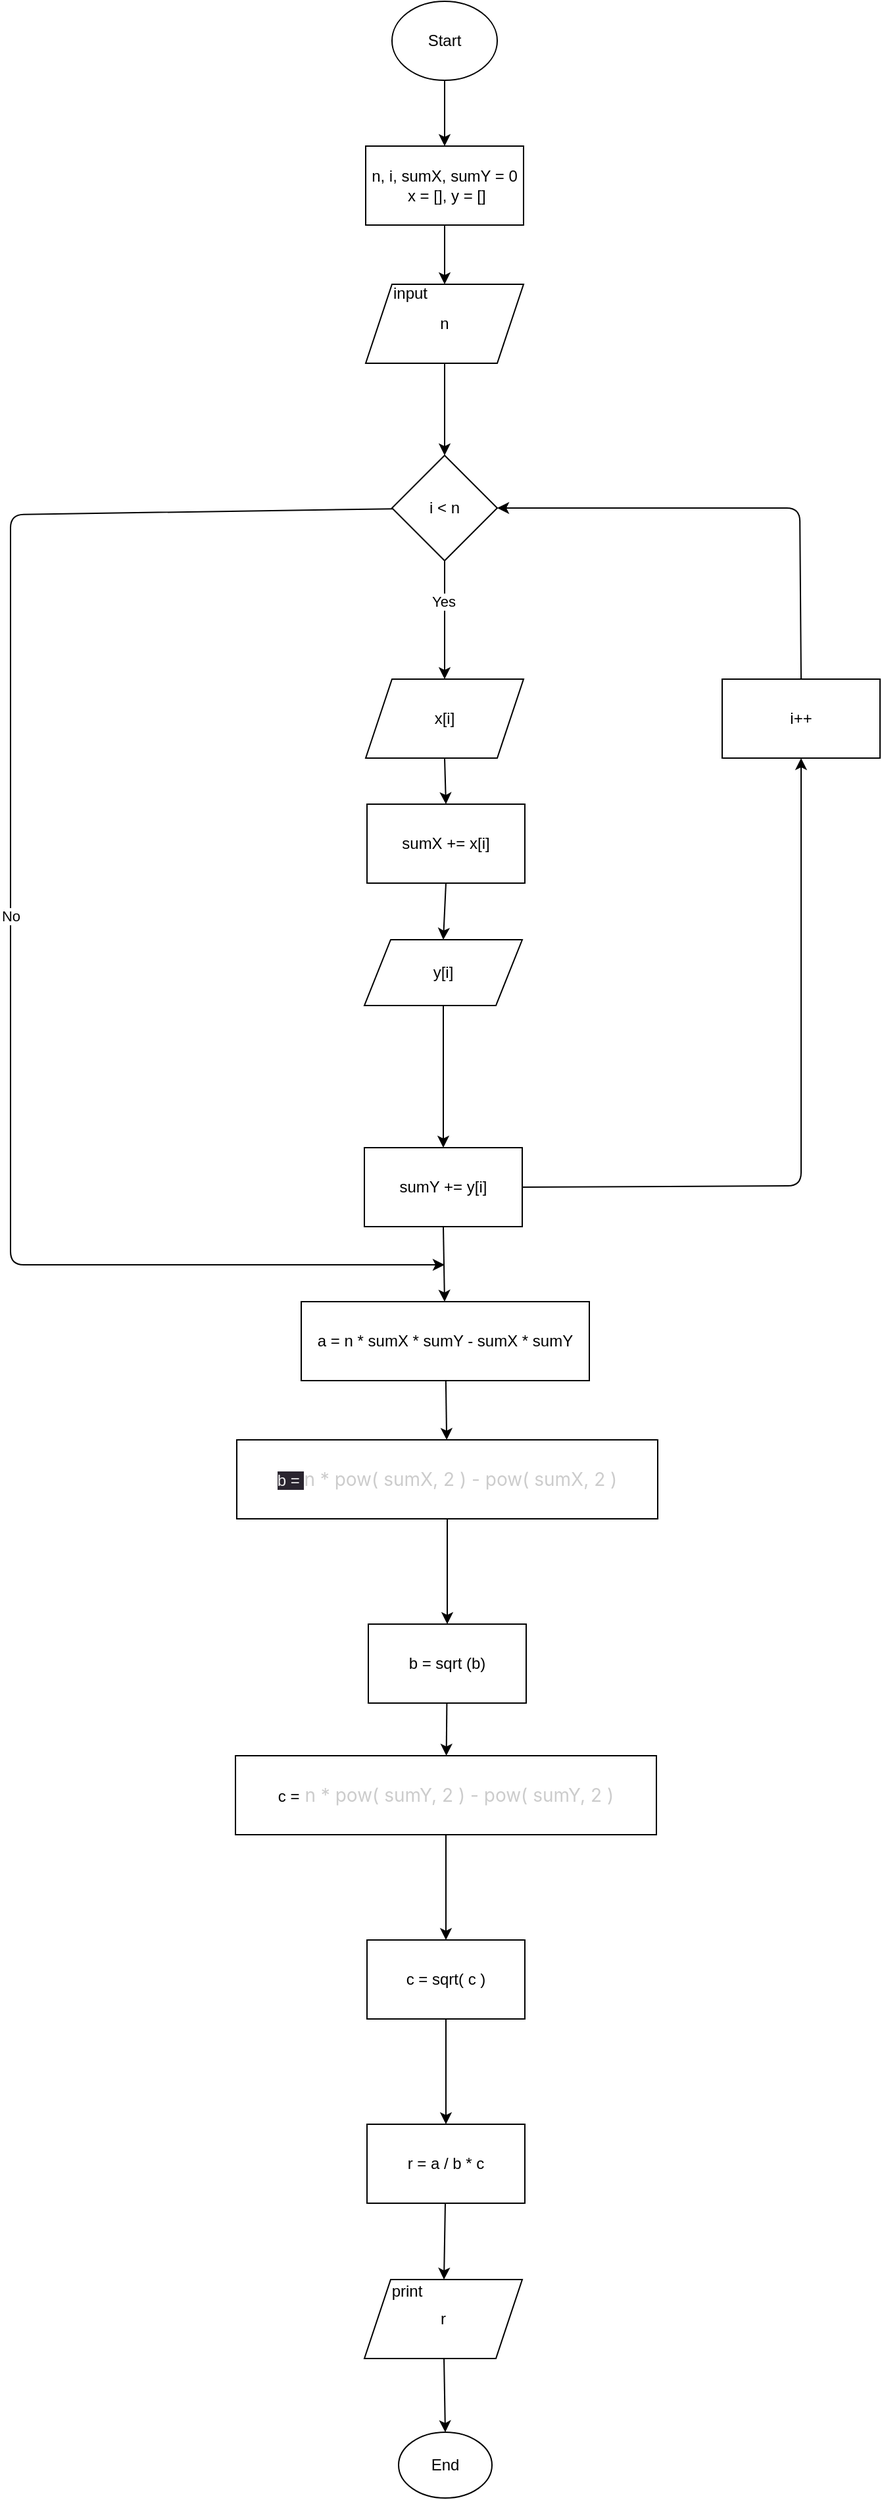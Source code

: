 <mxfile>
    <diagram id="XJ0CCBw7Q-gq2kKokVAq" name="Page-1">
        <mxGraphModel dx="900" dy="806" grid="1" gridSize="10" guides="1" tooltips="1" connect="1" arrows="1" fold="1" page="1" pageScale="1" pageWidth="850" pageHeight="1100" math="0" shadow="0">
            <root>
                <mxCell id="0"/>
                <mxCell id="1" parent="0"/>
                <mxCell id="4" style="edgeStyle=none;html=1;exitX=0.5;exitY=1;exitDx=0;exitDy=0;" edge="1" parent="1" source="2" target="3">
                    <mxGeometry relative="1" as="geometry"/>
                </mxCell>
                <mxCell id="2" value="Start" style="ellipse;whiteSpace=wrap;html=1;" vertex="1" parent="1">
                    <mxGeometry x="410" y="30" width="80" height="60" as="geometry"/>
                </mxCell>
                <mxCell id="7" style="edgeStyle=none;html=1;exitX=0.5;exitY=1;exitDx=0;exitDy=0;" edge="1" parent="1" source="3" target="5">
                    <mxGeometry relative="1" as="geometry"/>
                </mxCell>
                <mxCell id="3" value="n, i, sumX, sumY = 0&lt;br&gt;&amp;nbsp;x = [], y = []" style="rounded=0;whiteSpace=wrap;html=1;" vertex="1" parent="1">
                    <mxGeometry x="390" y="140" width="120" height="60" as="geometry"/>
                </mxCell>
                <mxCell id="9" value="" style="edgeStyle=none;html=1;" edge="1" parent="1" source="5" target="8">
                    <mxGeometry relative="1" as="geometry"/>
                </mxCell>
                <mxCell id="5" value="n" style="shape=parallelogram;perimeter=parallelogramPerimeter;whiteSpace=wrap;html=1;fixedSize=1;" vertex="1" parent="1">
                    <mxGeometry x="390" y="245" width="120" height="60" as="geometry"/>
                </mxCell>
                <mxCell id="6" value="input" style="text;html=1;strokeColor=none;fillColor=none;align=center;verticalAlign=middle;whiteSpace=wrap;rounded=0;" vertex="1" parent="1">
                    <mxGeometry x="397" y="242" width="54" height="20" as="geometry"/>
                </mxCell>
                <mxCell id="11" value="" style="edgeStyle=none;html=1;" edge="1" parent="1" source="8" target="10">
                    <mxGeometry relative="1" as="geometry"/>
                </mxCell>
                <mxCell id="14" value="Yes" style="edgeLabel;html=1;align=center;verticalAlign=middle;resizable=0;points=[];" vertex="1" connectable="0" parent="11">
                    <mxGeometry x="-0.316" y="-4" relative="1" as="geometry">
                        <mxPoint x="3" as="offset"/>
                    </mxGeometry>
                </mxCell>
                <mxCell id="52" value="No" style="edgeStyle=none;html=1;" edge="1" parent="1" source="8">
                    <mxGeometry relative="1" as="geometry">
                        <mxPoint x="450" y="990" as="targetPoint"/>
                        <Array as="points">
                            <mxPoint x="120" y="420"/>
                            <mxPoint x="120" y="990"/>
                        </Array>
                    </mxGeometry>
                </mxCell>
                <mxCell id="8" value="i &amp;lt; n" style="rhombus;whiteSpace=wrap;html=1;" vertex="1" parent="1">
                    <mxGeometry x="410" y="375" width="80" height="80" as="geometry"/>
                </mxCell>
                <mxCell id="27" style="edgeStyle=none;html=1;exitX=0.5;exitY=1;exitDx=0;exitDy=0;entryX=0.5;entryY=0;entryDx=0;entryDy=0;" edge="1" parent="1" source="10" target="12">
                    <mxGeometry relative="1" as="geometry"/>
                </mxCell>
                <mxCell id="10" value="x[i]" style="shape=parallelogram;perimeter=parallelogramPerimeter;whiteSpace=wrap;html=1;fixedSize=1;" vertex="1" parent="1">
                    <mxGeometry x="390" y="545" width="120" height="60" as="geometry"/>
                </mxCell>
                <mxCell id="28" style="edgeStyle=none;html=1;exitX=0.5;exitY=1;exitDx=0;exitDy=0;entryX=0.5;entryY=0;entryDx=0;entryDy=0;" edge="1" parent="1" source="12" target="20">
                    <mxGeometry relative="1" as="geometry"/>
                </mxCell>
                <mxCell id="12" value="sumX += x[i]" style="whiteSpace=wrap;html=1;" vertex="1" parent="1">
                    <mxGeometry x="391" y="640" width="120" height="60" as="geometry"/>
                </mxCell>
                <mxCell id="17" style="edgeStyle=none;html=1;exitX=0.5;exitY=0;exitDx=0;exitDy=0;entryX=1;entryY=0.5;entryDx=0;entryDy=0;" edge="1" parent="1" source="15" target="8">
                    <mxGeometry relative="1" as="geometry">
                        <Array as="points">
                            <mxPoint x="720" y="415"/>
                        </Array>
                    </mxGeometry>
                </mxCell>
                <mxCell id="15" value="i++" style="whiteSpace=wrap;html=1;" vertex="1" parent="1">
                    <mxGeometry x="661" y="545" width="120" height="60" as="geometry"/>
                </mxCell>
                <mxCell id="26" style="edgeStyle=none;html=1;exitX=0.5;exitY=1;exitDx=0;exitDy=0;entryX=0.5;entryY=0;entryDx=0;entryDy=0;" edge="1" parent="1" source="20" target="22">
                    <mxGeometry relative="1" as="geometry"/>
                </mxCell>
                <mxCell id="20" value="y[i]" style="shape=parallelogram;perimeter=parallelogramPerimeter;whiteSpace=wrap;html=1;fixedSize=1;" vertex="1" parent="1">
                    <mxGeometry x="389" y="743" width="120" height="50" as="geometry"/>
                </mxCell>
                <mxCell id="23" style="edgeStyle=none;html=1;exitX=1;exitY=0.5;exitDx=0;exitDy=0;entryX=0.5;entryY=1;entryDx=0;entryDy=0;" edge="1" parent="1" source="22" target="15">
                    <mxGeometry relative="1" as="geometry">
                        <Array as="points">
                            <mxPoint x="721" y="930"/>
                        </Array>
                    </mxGeometry>
                </mxCell>
                <mxCell id="31" style="edgeStyle=none;html=1;exitX=0.5;exitY=1;exitDx=0;exitDy=0;" edge="1" parent="1" source="22" target="29">
                    <mxGeometry relative="1" as="geometry"/>
                </mxCell>
                <mxCell id="22" value="sumY += y[i]" style="rounded=0;whiteSpace=wrap;html=1;" vertex="1" parent="1">
                    <mxGeometry x="389" y="901" width="120" height="60" as="geometry"/>
                </mxCell>
                <mxCell id="40" value="" style="edgeStyle=none;html=1;" edge="1" parent="1" source="29" target="30">
                    <mxGeometry relative="1" as="geometry"/>
                </mxCell>
                <mxCell id="29" value="a = n * sumX * sumY - sumX * sumY" style="rounded=0;whiteSpace=wrap;html=1;" vertex="1" parent="1">
                    <mxGeometry x="341" y="1018" width="219" height="60" as="geometry"/>
                </mxCell>
                <mxCell id="38" value="" style="edgeStyle=none;html=1;" edge="1" parent="1" source="30" target="37">
                    <mxGeometry relative="1" as="geometry"/>
                </mxCell>
                <mxCell id="30" value="&lt;span style=&quot;color: rgb(240, 240, 240); font-family: Helvetica; font-size: 12px; font-style: normal; font-variant-ligatures: normal; font-variant-caps: normal; font-weight: 400; letter-spacing: normal; orphans: 2; text-align: center; text-indent: 0px; text-transform: none; widows: 2; word-spacing: 0px; -webkit-text-stroke-width: 0px; background-color: rgb(42, 37, 47); text-decoration-thickness: initial; text-decoration-style: initial; text-decoration-color: initial; float: none; display: inline !important;&quot;&gt;b =&amp;nbsp;&lt;/span&gt;&lt;span style=&quot;color: rgb(204, 204, 204); font-family: -apple-system, &amp;quot;system-ui&amp;quot;, &amp;quot;Segoe WPC&amp;quot;, &amp;quot;Segoe UI&amp;quot;, system-ui, Ubuntu, &amp;quot;Droid Sans&amp;quot;, sans-serif; font-size: 14px; text-align: left;&quot;&gt;n * pow( sumX, 2 ) - pow( sumX, 2 )&lt;/span&gt;" style="whiteSpace=wrap;html=1;" vertex="1" parent="1">
                    <mxGeometry x="292" y="1123" width="320" height="60" as="geometry"/>
                </mxCell>
                <mxCell id="34" value="" style="edgeStyle=none;html=1;" edge="1" parent="1" source="32" target="33">
                    <mxGeometry relative="1" as="geometry"/>
                </mxCell>
                <mxCell id="32" value="c =&lt;span style=&quot;color: rgb(204, 204, 204); font-family: -apple-system, &amp;quot;system-ui&amp;quot;, &amp;quot;Segoe WPC&amp;quot;, &amp;quot;Segoe UI&amp;quot;, system-ui, Ubuntu, &amp;quot;Droid Sans&amp;quot;, sans-serif; font-size: 14px; text-align: left;&quot;&gt;&amp;nbsp;n * pow( sumY, 2 ) - pow( sumY, 2 )&lt;/span&gt;" style="whiteSpace=wrap;html=1;" vertex="1" parent="1">
                    <mxGeometry x="291" y="1363" width="320" height="60" as="geometry"/>
                </mxCell>
                <mxCell id="42" value="" style="edgeStyle=none;html=1;" edge="1" parent="1" source="33" target="41">
                    <mxGeometry relative="1" as="geometry"/>
                </mxCell>
                <mxCell id="33" value="c = sqrt( c )" style="whiteSpace=wrap;html=1;" vertex="1" parent="1">
                    <mxGeometry x="391" y="1503" width="120" height="60" as="geometry"/>
                </mxCell>
                <mxCell id="39" value="" style="edgeStyle=none;html=1;" edge="1" parent="1" source="37" target="32">
                    <mxGeometry relative="1" as="geometry"/>
                </mxCell>
                <mxCell id="37" value="b = sqrt (b)" style="whiteSpace=wrap;html=1;" vertex="1" parent="1">
                    <mxGeometry x="392" y="1263" width="120" height="60" as="geometry"/>
                </mxCell>
                <mxCell id="48" style="edgeStyle=none;html=1;" edge="1" parent="1" source="41" target="43">
                    <mxGeometry relative="1" as="geometry"/>
                </mxCell>
                <mxCell id="41" value="r = a / b * c" style="whiteSpace=wrap;html=1;" vertex="1" parent="1">
                    <mxGeometry x="391" y="1643" width="120" height="60" as="geometry"/>
                </mxCell>
                <mxCell id="50" value="" style="edgeStyle=none;html=1;entryX=0.5;entryY=0;entryDx=0;entryDy=0;" edge="1" parent="1" source="43" target="51">
                    <mxGeometry relative="1" as="geometry">
                        <mxPoint x="449" y="1891" as="targetPoint"/>
                    </mxGeometry>
                </mxCell>
                <mxCell id="43" value="r" style="shape=parallelogram;perimeter=parallelogramPerimeter;whiteSpace=wrap;html=1;fixedSize=1;" vertex="1" parent="1">
                    <mxGeometry x="389" y="1761" width="120" height="60" as="geometry"/>
                </mxCell>
                <mxCell id="44" value="print" style="text;html=1;strokeColor=none;fillColor=none;align=center;verticalAlign=middle;whiteSpace=wrap;rounded=0;" vertex="1" parent="1">
                    <mxGeometry x="397" y="1760" width="49" height="20" as="geometry"/>
                </mxCell>
                <mxCell id="51" value="End" style="ellipse;whiteSpace=wrap;html=1;" vertex="1" parent="1">
                    <mxGeometry x="415" y="1877" width="71" height="50" as="geometry"/>
                </mxCell>
            </root>
        </mxGraphModel>
    </diagram>
</mxfile>